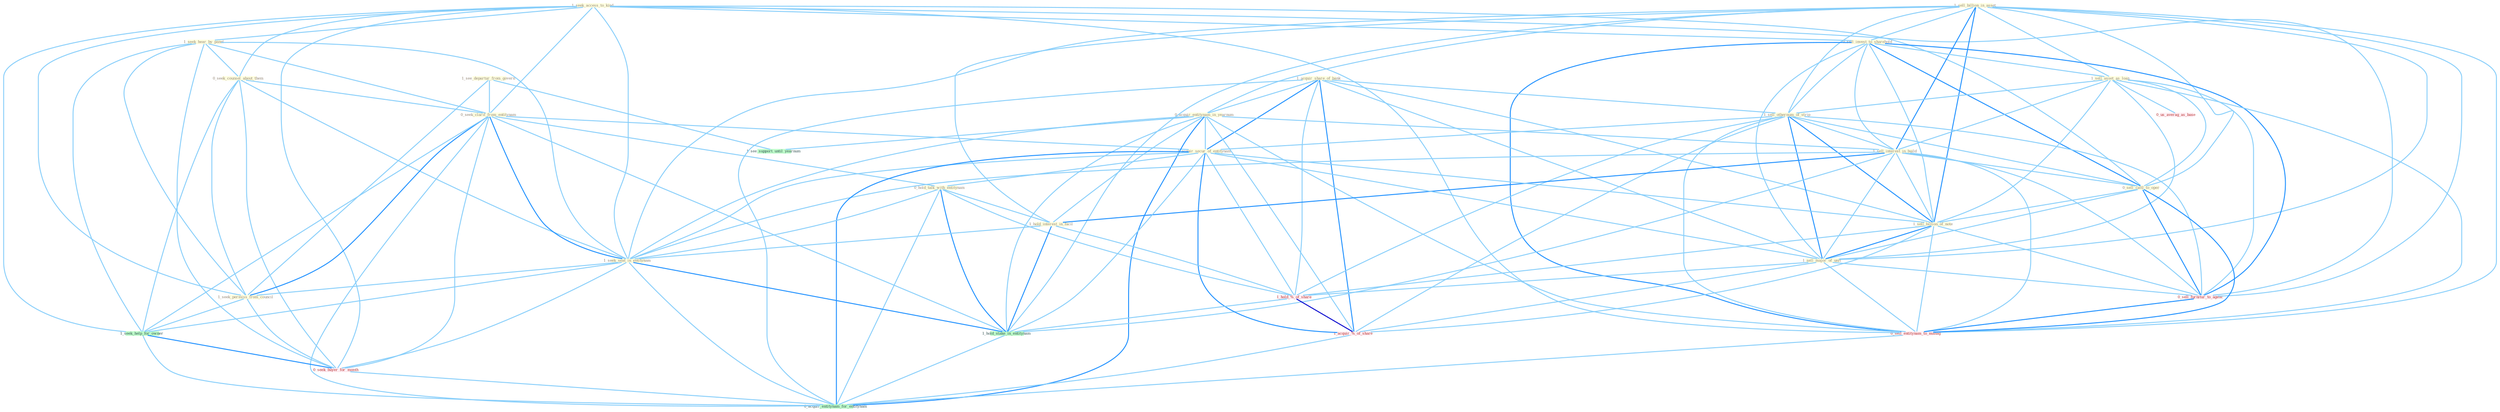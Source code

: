 Graph G{ 
    node
    [shape=polygon,style=filled,width=.5,height=.06,color="#BDFCC9",fixedsize=true,fontsize=4,
    fontcolor="#2f4f4f"];
    {node
    [color="#ffffe0", fontcolor="#8b7d6b"] "1_see_departur_from_govern " "1_seek_access_to_kind " "1_sell_billion_in_asset " "1_seek_hear_by_panel " "0_sell_invest_to_sharehold " "1_acquir_share_of_bank " "0_seek_counsel_about_them " "0_seek_clarif_from_entitynam " "1_sell_asset_as_loan " "0_acquir_entitynam_in_yearnum " "1_sell_othernum_of_strip " "1_sell_interest_in_build " "1_acquir_secur_of_entitynam " "0_sell_cattl_to_oper " "0_hold_talk_with_entitynam " "1_sell_billion_of_note " "1_sell_major_of_unit " "1_hold_interest_in_facil " "1_seek_seat_in_entitynam " "1_seek_permiss_from_council "}
{node [color="#fff0f5", fontcolor="#b22222"] "1_hold_%_of_share " "0_seek_buyer_for_month " "1_acquir_%_of_share " "0_sell_furnitur_to_agenc " "0_us_averag_as_base " "0_sell_entitynam_to_manag "}
edge [color="#B0E2FF"];

	"1_see_departur_from_govern " -- "0_seek_clarif_from_entitynam " [w="1", color="#87cefa" ];
	"1_see_departur_from_govern " -- "1_seek_permiss_from_council " [w="1", color="#87cefa" ];
	"1_see_departur_from_govern " -- "1_see_support_until_yearnum " [w="1", color="#87cefa" ];
	"1_seek_access_to_kind " -- "1_seek_hear_by_panel " [w="1", color="#87cefa" ];
	"1_seek_access_to_kind " -- "0_sell_invest_to_sharehold " [w="1", color="#87cefa" ];
	"1_seek_access_to_kind " -- "0_seek_counsel_about_them " [w="1", color="#87cefa" ];
	"1_seek_access_to_kind " -- "0_seek_clarif_from_entitynam " [w="1", color="#87cefa" ];
	"1_seek_access_to_kind " -- "0_sell_cattl_to_oper " [w="1", color="#87cefa" ];
	"1_seek_access_to_kind " -- "1_seek_seat_in_entitynam " [w="1", color="#87cefa" ];
	"1_seek_access_to_kind " -- "1_seek_permiss_from_council " [w="1", color="#87cefa" ];
	"1_seek_access_to_kind " -- "1_seek_help_for_owner " [w="1", color="#87cefa" ];
	"1_seek_access_to_kind " -- "0_seek_buyer_for_month " [w="1", color="#87cefa" ];
	"1_seek_access_to_kind " -- "0_sell_furnitur_to_agenc " [w="1", color="#87cefa" ];
	"1_seek_access_to_kind " -- "0_sell_entitynam_to_manag " [w="1", color="#87cefa" ];
	"1_sell_billion_in_asset " -- "0_sell_invest_to_sharehold " [w="1", color="#87cefa" ];
	"1_sell_billion_in_asset " -- "1_sell_asset_as_loan " [w="1", color="#87cefa" ];
	"1_sell_billion_in_asset " -- "0_acquir_entitynam_in_yearnum " [w="1", color="#87cefa" ];
	"1_sell_billion_in_asset " -- "1_sell_othernum_of_strip " [w="1", color="#87cefa" ];
	"1_sell_billion_in_asset " -- "1_sell_interest_in_build " [w="2", color="#1e90ff" , len=0.8];
	"1_sell_billion_in_asset " -- "0_sell_cattl_to_oper " [w="1", color="#87cefa" ];
	"1_sell_billion_in_asset " -- "1_sell_billion_of_note " [w="2", color="#1e90ff" , len=0.8];
	"1_sell_billion_in_asset " -- "1_sell_major_of_unit " [w="1", color="#87cefa" ];
	"1_sell_billion_in_asset " -- "1_hold_interest_in_facil " [w="1", color="#87cefa" ];
	"1_sell_billion_in_asset " -- "1_seek_seat_in_entitynam " [w="1", color="#87cefa" ];
	"1_sell_billion_in_asset " -- "1_hold_stake_in_entitynam " [w="1", color="#87cefa" ];
	"1_sell_billion_in_asset " -- "0_sell_furnitur_to_agenc " [w="1", color="#87cefa" ];
	"1_sell_billion_in_asset " -- "0_sell_entitynam_to_manag " [w="1", color="#87cefa" ];
	"1_seek_hear_by_panel " -- "0_seek_counsel_about_them " [w="1", color="#87cefa" ];
	"1_seek_hear_by_panel " -- "0_seek_clarif_from_entitynam " [w="1", color="#87cefa" ];
	"1_seek_hear_by_panel " -- "1_seek_seat_in_entitynam " [w="1", color="#87cefa" ];
	"1_seek_hear_by_panel " -- "1_seek_permiss_from_council " [w="1", color="#87cefa" ];
	"1_seek_hear_by_panel " -- "1_seek_help_for_owner " [w="1", color="#87cefa" ];
	"1_seek_hear_by_panel " -- "0_seek_buyer_for_month " [w="1", color="#87cefa" ];
	"0_sell_invest_to_sharehold " -- "1_sell_asset_as_loan " [w="1", color="#87cefa" ];
	"0_sell_invest_to_sharehold " -- "1_sell_othernum_of_strip " [w="1", color="#87cefa" ];
	"0_sell_invest_to_sharehold " -- "1_sell_interest_in_build " [w="1", color="#87cefa" ];
	"0_sell_invest_to_sharehold " -- "0_sell_cattl_to_oper " [w="2", color="#1e90ff" , len=0.8];
	"0_sell_invest_to_sharehold " -- "1_sell_billion_of_note " [w="1", color="#87cefa" ];
	"0_sell_invest_to_sharehold " -- "1_sell_major_of_unit " [w="1", color="#87cefa" ];
	"0_sell_invest_to_sharehold " -- "0_sell_furnitur_to_agenc " [w="2", color="#1e90ff" , len=0.8];
	"0_sell_invest_to_sharehold " -- "0_sell_entitynam_to_manag " [w="2", color="#1e90ff" , len=0.8];
	"1_acquir_share_of_bank " -- "0_acquir_entitynam_in_yearnum " [w="1", color="#87cefa" ];
	"1_acquir_share_of_bank " -- "1_sell_othernum_of_strip " [w="1", color="#87cefa" ];
	"1_acquir_share_of_bank " -- "1_acquir_secur_of_entitynam " [w="2", color="#1e90ff" , len=0.8];
	"1_acquir_share_of_bank " -- "1_sell_billion_of_note " [w="1", color="#87cefa" ];
	"1_acquir_share_of_bank " -- "1_sell_major_of_unit " [w="1", color="#87cefa" ];
	"1_acquir_share_of_bank " -- "1_hold_%_of_share " [w="1", color="#87cefa" ];
	"1_acquir_share_of_bank " -- "1_acquir_%_of_share " [w="2", color="#1e90ff" , len=0.8];
	"1_acquir_share_of_bank " -- "0_acquir_entitynam_for_entitynam " [w="1", color="#87cefa" ];
	"0_seek_counsel_about_them " -- "0_seek_clarif_from_entitynam " [w="1", color="#87cefa" ];
	"0_seek_counsel_about_them " -- "1_seek_seat_in_entitynam " [w="1", color="#87cefa" ];
	"0_seek_counsel_about_them " -- "1_seek_permiss_from_council " [w="1", color="#87cefa" ];
	"0_seek_counsel_about_them " -- "1_seek_help_for_owner " [w="1", color="#87cefa" ];
	"0_seek_counsel_about_them " -- "0_seek_buyer_for_month " [w="1", color="#87cefa" ];
	"0_seek_clarif_from_entitynam " -- "1_acquir_secur_of_entitynam " [w="1", color="#87cefa" ];
	"0_seek_clarif_from_entitynam " -- "0_hold_talk_with_entitynam " [w="1", color="#87cefa" ];
	"0_seek_clarif_from_entitynam " -- "1_seek_seat_in_entitynam " [w="2", color="#1e90ff" , len=0.8];
	"0_seek_clarif_from_entitynam " -- "1_seek_permiss_from_council " [w="2", color="#1e90ff" , len=0.8];
	"0_seek_clarif_from_entitynam " -- "1_hold_stake_in_entitynam " [w="1", color="#87cefa" ];
	"0_seek_clarif_from_entitynam " -- "1_seek_help_for_owner " [w="1", color="#87cefa" ];
	"0_seek_clarif_from_entitynam " -- "0_seek_buyer_for_month " [w="1", color="#87cefa" ];
	"0_seek_clarif_from_entitynam " -- "0_acquir_entitynam_for_entitynam " [w="1", color="#87cefa" ];
	"1_sell_asset_as_loan " -- "1_sell_othernum_of_strip " [w="1", color="#87cefa" ];
	"1_sell_asset_as_loan " -- "1_sell_interest_in_build " [w="1", color="#87cefa" ];
	"1_sell_asset_as_loan " -- "0_sell_cattl_to_oper " [w="1", color="#87cefa" ];
	"1_sell_asset_as_loan " -- "1_sell_billion_of_note " [w="1", color="#87cefa" ];
	"1_sell_asset_as_loan " -- "1_sell_major_of_unit " [w="1", color="#87cefa" ];
	"1_sell_asset_as_loan " -- "0_sell_furnitur_to_agenc " [w="1", color="#87cefa" ];
	"1_sell_asset_as_loan " -- "0_us_averag_as_base " [w="1", color="#87cefa" ];
	"1_sell_asset_as_loan " -- "0_sell_entitynam_to_manag " [w="1", color="#87cefa" ];
	"0_acquir_entitynam_in_yearnum " -- "1_sell_interest_in_build " [w="1", color="#87cefa" ];
	"0_acquir_entitynam_in_yearnum " -- "1_acquir_secur_of_entitynam " [w="1", color="#87cefa" ];
	"0_acquir_entitynam_in_yearnum " -- "1_hold_interest_in_facil " [w="1", color="#87cefa" ];
	"0_acquir_entitynam_in_yearnum " -- "1_seek_seat_in_entitynam " [w="1", color="#87cefa" ];
	"0_acquir_entitynam_in_yearnum " -- "1_hold_stake_in_entitynam " [w="1", color="#87cefa" ];
	"0_acquir_entitynam_in_yearnum " -- "1_acquir_%_of_share " [w="1", color="#87cefa" ];
	"0_acquir_entitynam_in_yearnum " -- "1_see_support_until_yearnum " [w="1", color="#87cefa" ];
	"0_acquir_entitynam_in_yearnum " -- "0_sell_entitynam_to_manag " [w="1", color="#87cefa" ];
	"0_acquir_entitynam_in_yearnum " -- "0_acquir_entitynam_for_entitynam " [w="2", color="#1e90ff" , len=0.8];
	"1_sell_othernum_of_strip " -- "1_sell_interest_in_build " [w="1", color="#87cefa" ];
	"1_sell_othernum_of_strip " -- "1_acquir_secur_of_entitynam " [w="1", color="#87cefa" ];
	"1_sell_othernum_of_strip " -- "0_sell_cattl_to_oper " [w="1", color="#87cefa" ];
	"1_sell_othernum_of_strip " -- "1_sell_billion_of_note " [w="2", color="#1e90ff" , len=0.8];
	"1_sell_othernum_of_strip " -- "1_sell_major_of_unit " [w="2", color="#1e90ff" , len=0.8];
	"1_sell_othernum_of_strip " -- "1_hold_%_of_share " [w="1", color="#87cefa" ];
	"1_sell_othernum_of_strip " -- "1_acquir_%_of_share " [w="1", color="#87cefa" ];
	"1_sell_othernum_of_strip " -- "0_sell_furnitur_to_agenc " [w="1", color="#87cefa" ];
	"1_sell_othernum_of_strip " -- "0_sell_entitynam_to_manag " [w="1", color="#87cefa" ];
	"1_sell_interest_in_build " -- "0_sell_cattl_to_oper " [w="1", color="#87cefa" ];
	"1_sell_interest_in_build " -- "1_sell_billion_of_note " [w="1", color="#87cefa" ];
	"1_sell_interest_in_build " -- "1_sell_major_of_unit " [w="1", color="#87cefa" ];
	"1_sell_interest_in_build " -- "1_hold_interest_in_facil " [w="2", color="#1e90ff" , len=0.8];
	"1_sell_interest_in_build " -- "1_seek_seat_in_entitynam " [w="1", color="#87cefa" ];
	"1_sell_interest_in_build " -- "1_hold_stake_in_entitynam " [w="1", color="#87cefa" ];
	"1_sell_interest_in_build " -- "0_sell_furnitur_to_agenc " [w="1", color="#87cefa" ];
	"1_sell_interest_in_build " -- "0_sell_entitynam_to_manag " [w="1", color="#87cefa" ];
	"1_acquir_secur_of_entitynam " -- "0_hold_talk_with_entitynam " [w="1", color="#87cefa" ];
	"1_acquir_secur_of_entitynam " -- "1_sell_billion_of_note " [w="1", color="#87cefa" ];
	"1_acquir_secur_of_entitynam " -- "1_sell_major_of_unit " [w="1", color="#87cefa" ];
	"1_acquir_secur_of_entitynam " -- "1_seek_seat_in_entitynam " [w="1", color="#87cefa" ];
	"1_acquir_secur_of_entitynam " -- "1_hold_%_of_share " [w="1", color="#87cefa" ];
	"1_acquir_secur_of_entitynam " -- "1_hold_stake_in_entitynam " [w="1", color="#87cefa" ];
	"1_acquir_secur_of_entitynam " -- "1_acquir_%_of_share " [w="2", color="#1e90ff" , len=0.8];
	"1_acquir_secur_of_entitynam " -- "0_acquir_entitynam_for_entitynam " [w="2", color="#1e90ff" , len=0.8];
	"0_sell_cattl_to_oper " -- "1_sell_billion_of_note " [w="1", color="#87cefa" ];
	"0_sell_cattl_to_oper " -- "1_sell_major_of_unit " [w="1", color="#87cefa" ];
	"0_sell_cattl_to_oper " -- "0_sell_furnitur_to_agenc " [w="2", color="#1e90ff" , len=0.8];
	"0_sell_cattl_to_oper " -- "0_sell_entitynam_to_manag " [w="2", color="#1e90ff" , len=0.8];
	"0_hold_talk_with_entitynam " -- "1_hold_interest_in_facil " [w="1", color="#87cefa" ];
	"0_hold_talk_with_entitynam " -- "1_seek_seat_in_entitynam " [w="1", color="#87cefa" ];
	"0_hold_talk_with_entitynam " -- "1_hold_%_of_share " [w="1", color="#87cefa" ];
	"0_hold_talk_with_entitynam " -- "1_hold_stake_in_entitynam " [w="2", color="#1e90ff" , len=0.8];
	"0_hold_talk_with_entitynam " -- "0_acquir_entitynam_for_entitynam " [w="1", color="#87cefa" ];
	"1_sell_billion_of_note " -- "1_sell_major_of_unit " [w="2", color="#1e90ff" , len=0.8];
	"1_sell_billion_of_note " -- "1_hold_%_of_share " [w="1", color="#87cefa" ];
	"1_sell_billion_of_note " -- "1_acquir_%_of_share " [w="1", color="#87cefa" ];
	"1_sell_billion_of_note " -- "0_sell_furnitur_to_agenc " [w="1", color="#87cefa" ];
	"1_sell_billion_of_note " -- "0_sell_entitynam_to_manag " [w="1", color="#87cefa" ];
	"1_sell_major_of_unit " -- "1_hold_%_of_share " [w="1", color="#87cefa" ];
	"1_sell_major_of_unit " -- "1_acquir_%_of_share " [w="1", color="#87cefa" ];
	"1_sell_major_of_unit " -- "0_sell_furnitur_to_agenc " [w="1", color="#87cefa" ];
	"1_sell_major_of_unit " -- "0_sell_entitynam_to_manag " [w="1", color="#87cefa" ];
	"1_hold_interest_in_facil " -- "1_seek_seat_in_entitynam " [w="1", color="#87cefa" ];
	"1_hold_interest_in_facil " -- "1_hold_%_of_share " [w="1", color="#87cefa" ];
	"1_hold_interest_in_facil " -- "1_hold_stake_in_entitynam " [w="2", color="#1e90ff" , len=0.8];
	"1_seek_seat_in_entitynam " -- "1_seek_permiss_from_council " [w="1", color="#87cefa" ];
	"1_seek_seat_in_entitynam " -- "1_hold_stake_in_entitynam " [w="2", color="#1e90ff" , len=0.8];
	"1_seek_seat_in_entitynam " -- "1_seek_help_for_owner " [w="1", color="#87cefa" ];
	"1_seek_seat_in_entitynam " -- "0_seek_buyer_for_month " [w="1", color="#87cefa" ];
	"1_seek_seat_in_entitynam " -- "0_acquir_entitynam_for_entitynam " [w="1", color="#87cefa" ];
	"1_seek_permiss_from_council " -- "1_seek_help_for_owner " [w="1", color="#87cefa" ];
	"1_seek_permiss_from_council " -- "0_seek_buyer_for_month " [w="1", color="#87cefa" ];
	"1_hold_%_of_share " -- "1_hold_stake_in_entitynam " [w="1", color="#87cefa" ];
	"1_hold_%_of_share " -- "1_acquir_%_of_share " [w="3", color="#0000cd" , len=0.6];
	"1_hold_stake_in_entitynam " -- "0_acquir_entitynam_for_entitynam " [w="1", color="#87cefa" ];
	"1_seek_help_for_owner " -- "0_seek_buyer_for_month " [w="2", color="#1e90ff" , len=0.8];
	"1_seek_help_for_owner " -- "0_acquir_entitynam_for_entitynam " [w="1", color="#87cefa" ];
	"0_seek_buyer_for_month " -- "0_acquir_entitynam_for_entitynam " [w="1", color="#87cefa" ];
	"1_acquir_%_of_share " -- "0_acquir_entitynam_for_entitynam " [w="1", color="#87cefa" ];
	"0_sell_furnitur_to_agenc " -- "0_sell_entitynam_to_manag " [w="2", color="#1e90ff" , len=0.8];
	"0_sell_entitynam_to_manag " -- "0_acquir_entitynam_for_entitynam " [w="1", color="#87cefa" ];
}